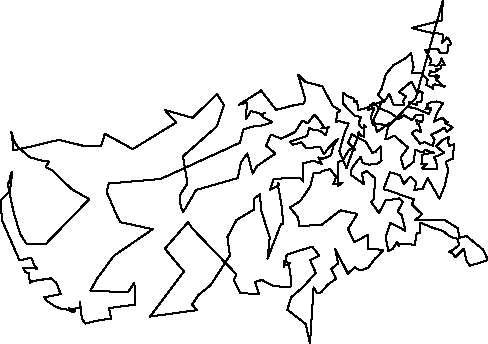 unitsize(0.001cm);
draw((7810,6053)--(7798,5709));
draw((7798,5709)--(7264,5575));
draw((7264,5575)--(7324,5560));
draw((7324,5560)--(7547,5503));
draw((7547,5503)--(7744,5476));
draw((7744,5476)--(7821,5457));
draw((7821,5457)--(7802,5317));
draw((7802,5317)--(7848,5358));
draw((7848,5358)--(7874,5405));
draw((7874,5405)--(7883,5408));
draw((7883,5408)--(7927,5365));
draw((7927,5365)--(7962,5287));
draw((7962,5287)--(7913,5280));
draw((7913,5280)--(7890,5130));
draw((7890,5130)--(7759,5143));
draw((7759,5143)--(7724,5210));
draw((7724,5210)--(7503,5191));
draw((7503,5191)--(7606,5009));
draw((7606,5009)--(7576,4915));
draw((7576,4915)--(7622,4917));
draw((7622,4917)--(7716,4909));
draw((7716,4909)--(7744,4933));
draw((7744,4933)--(7772,4989));
draw((7772,4989)--(7790,5038));
draw((7790,5038)--(7846,4923));
draw((7846,4923)--(7783,4912));
draw((7783,4912)--(7777,4869));
draw((7777,4869)--(7726,4833));
draw((7726,4833)--(7700,4854));
draw((7700,4854)--(7702,4815));
draw((7702,4815)--(7654,4795));
draw((7654,4795)--(7583,4813));
draw((7583,4813)--(7570,4741));
draw((7570,4741)--(7617,4724));
draw((7617,4724)--(7673,4718));
draw((7673,4718)--(7698,4745));
draw((7698,4745)--(7752,4721));
draw((7752,4721)--(7692,4666));
draw((7692,4666)--(7832,4542));
draw((7832,4542)--(7848,4546));
draw((7848,4546)--(7674,4579));
draw((7674,4579)--(7679,4581));
draw((7679,4581)--(7631,4573));
draw((7631,4573)--(7647,4504));
draw((7647,4504)--(7520,4572));
draw((7520,4572)--(7547,4664));
draw((7547,4664)--(7417,4788));
draw((7417,4788)--(7267,4779));
draw((7267,4779)--(7295,4887));
draw((7295,4887)--(7254,5129));
draw((7254,5129)--(7142,5032));
draw((7142,5032)--(6937,4917));
draw((6937,4917)--(6806,4755));
draw((6806,4755)--(6735,4509));
draw((6735,4509)--(6670,4401));
draw((6670,4401)--(6779,4273));
draw((6779,4273)--(6868,4418));
draw((6868,4418)--(6911,4296));
draw((6911,4296)--(6947,4209));
draw((6947,4209)--(7128,4215));
draw((7128,4215)--(7111,4288));
draw((7111,4288)--(7160,4370));
draw((7160,4370)--(7037,4446));
draw((7037,4446)--(7259,4630));
draw((7259,4630)--(7338,4481));
draw((7338,4481)--(7364,4427));
draw((7364,4427)--(7399,4467));
draw((7399,4467)--(7458,4428));
draw((7458,4428)--(7443,4375));
draw((7443,4375)--(7432,4265));
draw((7432,4265)--(7360,4275));
draw((7360,4275)--(7349,4219));
draw((7349,4219)--(7207,4270));
draw((7207,4270)--(7216,4180));
draw((7216,4180)--(7355,4151));
draw((7355,4151)--(7562,4058));
draw((7562,4058)--(7604,4146));
draw((7604,4146)--(7601,4171));
draw((7601,4171)--(7541,4141));
draw((7541,4141)--(7506,4138));
draw((7506,4138)--(7542,4198));
draw((7542,4198)--(7549,4208));
draw((7549,4208)--(7534,4227));
draw((7534,4227)--(7554,4236));
draw((7554,4236)--(7613,4275));
draw((7613,4275)--(7698,4279));
draw((7698,4279)--(7817,4252));
draw((7817,4252)--(7705,4065));
draw((7705,4065)--(7660,3924));
draw((7660,3924)--(7805,3991));
draw((7805,3991)--(7872,3922));
draw((7872,3922)--(7909,3912));
draw((7909,3912)--(7844,3902));
draw((7844,3902)--(7988,3820));
draw((7988,3820)--(7879,3743));
draw((7879,3743)--(7841,3818));
draw((7841,3818)--(7750,3760));
draw((7750,3760)--(7603,3690));
draw((7603,3690)--(7667,3608));
draw((7667,3608)--(7633,3499));
draw((7633,3499)--(7492,3560));
draw((7492,3560)--(7408,3534));
draw((7408,3534)--(7370,3588));
draw((7370,3588)--(7331,3634));
draw((7331,3634)--(7262,3725));
draw((7262,3725)--(7342,3775));
draw((7342,3775)--(7429,3737));
draw((7429,3737)--(7423,3776));
draw((7423,3776)--(7388,3879));
draw((7388,3879)--(7351,3877));
draw((7351,3877)--(7345,3951));
draw((7345,3951)--(7449,3911));
draw((7449,3911)--(7466,4037));
draw((7466,4037)--(7344,4046));
draw((7344,4046)--(7271,3948));
draw((7271,3948)--(7124,4039));
draw((7124,4039)--(7037,3965));
draw((7037,3965)--(6891,4075));
draw((6891,4075)--(6713,4154));
draw((6713,4154)--(6660,4193));
draw((6660,4193)--(6589,4256));
draw((6589,4256)--(6524,4207));
draw((6524,4207)--(6488,4128));
draw((6488,4128)--(6607,4173));
draw((6607,4173)--(6557,4047));
draw((6557,4047)--(6537,3982));
draw((6537,3982)--(6602,3920));
draw((6602,3920)--(6652,3742));
draw((6652,3742)--(6862,3892));
draw((6862,3892)--(6798,3610));
draw((6798,3610)--(6833,3618));
draw((6833,3618)--(6958,3678));
draw((6958,3678)--(7141,3514));
draw((7141,3514)--(7199,3469));
draw((7199,3469)--(7076,3302));
draw((7076,3302)--(7082,3235));
draw((7082,3235)--(7131,3081));
draw((7131,3081)--(7299,3219));
draw((7299,3219)--(7316,3360));
draw((7316,3360)--(7321,3429));
draw((7321,3429)--(7422,3390));
draw((7422,3390)--(7475,3388));
draw((7475,3388)--(7494,3430));
draw((7494,3430)--(7582,3396));
draw((7582,3396)--(7654,3377));
draw((7654,3377)--(7533,3358));
draw((7533,3358)--(7452,3339));
draw((7452,3339)--(7453,3229));
draw((7453,3229)--(7434,3173));
draw((7434,3173)--(7532,3175));
draw((7532,3175)--(7440,3100));
draw((7440,3100)--(7503,3086));
draw((7503,3086)--(7715,3086));
draw((7715,3086)--(7695,3220));
draw((7695,3220)--(7657,3301));
draw((7657,3301)--(7747,3329));
draw((7747,3329)--(7838,3375));
draw((7838,3375)--(7696,3486));
draw((7696,3486)--(7803,3598));
draw((7803,3598)--(7922,3655));
draw((7922,3655)--(7906,3580));
draw((7906,3580)--(7919,3496));
draw((7919,3496)--(8013,3523));
draw((8013,3523)--(8001,3418));
draw((8001,3418)--(7989,3271));
draw((7989,3271)--(7861,3216));
draw((7861,3216)--(7909,3080));
draw((7909,3080)--(7851,2809));
draw((7851,2809)--(7753,2564));
draw((7753,2564)--(7543,2929));
draw((7543,2929)--(7458,2741));
draw((7458,2741)--(7309,2717));
draw((7309,2717)--(7346,2858));
draw((7346,2858)--(7238,2957));
draw((7238,2957)--(7125,2823));
draw((7125,2823)--(7055,2981));
draw((7055,2981)--(6881,3029));
draw((6881,3029)--(6766,2732));
draw((6766,2732)--(6848,2712));
draw((6848,2712)--(7304,2550));
draw((7304,2550)--(7267,2466));
draw((7267,2466)--(7351,2376));
draw((7351,2376)--(7448,2291));
draw((7448,2291)--(7315,2181));
draw((7315,2181)--(7856,2181));
draw((7856,2181)--(8080,2039));
draw((8080,2039)--(8101,1876));
draw((8101,1876)--(8229,1905));
draw((8229,1905)--(8525,1664));
draw((8525,1664)--(8594,1510));
draw((8594,1510)--(8605,1479));
draw((8605,1479)--(8292,1383));
draw((8292,1383)--(8228,1471));
draw((8228,1471)--(8184,1685));
draw((8184,1685)--(8038,1535));
draw((8038,1535)--(7973,1606));
draw((7973,1606)--(7926,1627));
draw((7926,1627)--(7985,1657));
draw((7985,1657)--(8098,1746));
draw((8098,1746)--(8080,1835));
draw((8080,1835)--(8063,1860));
draw((8063,1860)--(7989,1876));
draw((7989,1876)--(7905,1921));
draw((7905,1921)--(7822,1992));
draw((7822,1992)--(7643,2048));
draw((7643,2048)--(7418,2139));
draw((7418,2139)--(7416,1953));
draw((7416,1953)--(7352,1952));
draw((7352,1952)--(7314,1739));
draw((7314,1739)--(7218,1773));
draw((7218,1773)--(7240,1762));
draw((7240,1762)--(7046,1757));
draw((7046,1757)--(7035,1733));
draw((7035,1733)--(7004,1805));
draw((7004,1805)--(6932,1683));
draw((6932,1683)--(6854,1640));
draw((6854,1640)--(6826,1774));
draw((6826,1774)--(6803,1886));
draw((6803,1886)--(6885,2138));
draw((6885,2138)--(7152,2000));
draw((7152,2000)--(7087,2274));
draw((7087,2274)--(7015,2333));
draw((7015,2333)--(7104,2510));
draw((7104,2510)--(7049,2570));
draw((7049,2570)--(6800,2532));
draw((6800,2532)--(6686,2312));
draw((6686,2312)--(6547,2506));
draw((6547,2506)--(6597,2563));
draw((6597,2563)--(6617,2928));
draw((6617,2928)--(6468,3050));
draw((6468,3050)--(6387,3008));
draw((6387,3008)--(6422,2820));
draw((6422,2820)--(6190,2985));
draw((6190,2985)--(6204,3099));
draw((6204,3099)--(6360,3301));
draw((6360,3301)--(6402,3190));
draw((6402,3190)--(6518,3165));
draw((6518,3165)--(6656,3181));
draw((6656,3181)--(6731,3234));
draw((6731,3234)--(6713,3488));
draw((6713,3488)--(6623,3389));
draw((6623,3389)--(6570,3371));
draw((6570,3371)--(6453,3567));
draw((6453,3567)--(6207,3700));
draw((6207,3700)--(6140,3558));
draw((6140,3558)--(6265,3426));
draw((6265,3426)--(6235,3471));
draw((6235,3471)--(6148,3413));
draw((6148,3413)--(6050,3242));
draw((6050,3242)--(5960,3207));
draw((5960,3207)--(5963,2789));
draw((5963,2789)--(6044,2848));
draw((6044,2848)--(5881,2817));
draw((5881,2817)--(5930,2948));
draw((5930,2948)--(5821,3086));
draw((5821,3086)--(5677,3049));
draw((5677,3049)--(5650,3023));
draw((5650,3023)--(5531,3011));
draw((5531,3011)--(5470,2774));
draw((5470,2774)--(5296,2520));
draw((5296,2520)--(5117,2409));
draw((5117,2409)--(5260,2230));
draw((5260,2230)--(5277,2078));
draw((5277,2078)--(5681,2109));
draw((5681,2109)--(6007,2359));
draw((6007,2359)--(6307,2295));
draw((6307,2295)--(6139,2032));
draw((6139,2032)--(6252,1795));
draw((6252,1795)--(6493,1931));
draw((6493,1931)--(6496,1678));
draw((6496,1678)--(6765,1663));
draw((6765,1663)--(6651,1534));
draw((6651,1534)--(6621,1513));
draw((6621,1513)--(6494,1347));
draw((6494,1347)--(6379,1302));
draw((6379,1302)--(6378,1314));
draw((6378,1314)--(6359,1298));
draw((6359,1298)--(6258,1354));
draw((6258,1354)--(6136,1243));
draw((6136,1243)--(5914,1682));
draw((5914,1682)--(5964,1421));
draw((5964,1421)--(5840,1325));
draw((5840,1325)--(5930,1151));
draw((5930,1151)--(5788,1053));
draw((5788,1053)--(5666,914));
draw((5666,914)--(5596,892));
draw((5596,892)--(5532,998));
draw((5532,998)--(5469,10));
draw((5469,10)--(5393,355));
draw((5393,355)--(5070,605));
draw((5070,605)--(5136,825));
draw((5136,825)--(5344,1003));
draw((5344,1003)--(5571,1255));
draw((5571,1255)--(5472,1482));
draw((5472,1482)--(5637,1558));
draw((5637,1558)--(5506,1719));
draw((5506,1719)--(5060,1577));
draw((5060,1577)--(5010,1351));
draw((5010,1351)--(5005,1458));
draw((5005,1458)--(5114,1430));
draw((5114,1430)--(5068,1390));
draw((5068,1390)--(5098,1394));
draw((5098,1394)--(5139,1124));
draw((5139,1124)--(5140,1018));
draw((5140,1018)--(5069,998));
draw((5069,998)--(4805,1033));
draw((4805,1033)--(4619,1132));
draw((4619,1132)--(4500,1093));
draw((4500,1093)--(4569,886));
draw((4569,886)--(4244,896));
draw((4244,896)--(4125,1125));
draw((4125,1125)--(4170,1232));
draw((4170,1232)--(3390,2043));
draw((3390,2043)--(3319,2151));
draw((3319,2151)--(2908,1681));
draw((2908,1681)--(3245,1281));
draw((3245,1281)--(2647,485));
draw((2647,485)--(3477,599));
draw((3477,599)--(3390,698));
draw((3390,698)--(3499,863));
draw((3499,863)--(3719,1043));
draw((3719,1043)--(4056,1564));
draw((4056,1564)--(4012,1886));
draw((4012,1886)--(4174,2190));
draw((4174,2190)--(4488,2378));
draw((4488,2378)--(4476,2555));
draw((4476,2555)--(4584,2643));
draw((4584,2643)--(4612,2341));
draw((4612,2341)--(4759,1883));
draw((4759,1883)--(4719,1504));
draw((4719,1504)--(4959,2123));
draw((4959,2123)--(4996,2115));
draw((4996,2115)--(4973,2406));
draw((4973,2406)--(4898,2840));
draw((4898,2840)--(4929,2803));
draw((4929,2803)--(4763,2720));
draw((4763,2720)--(4831,2917));
draw((4831,2917)--(5291,2929));
draw((5291,2929)--(5350,2867));
draw((5350,2867)--(5342,3188));
draw((5342,3188)--(5539,3235));
draw((5539,3235)--(5679,3171));
draw((5679,3171)--(5619,3291));
draw((5619,3291)--(5697,3269));
draw((5697,3269)--(5841,3328));
draw((5841,3328)--(5887,3508));
draw((5887,3508)--(5965,3624));
draw((5965,3624)--(5796,3459));
draw((5796,3459)--(5719,3352));
draw((5719,3352)--(5649,3472));
draw((5649,3472)--(5540,3468));
draw((5540,3468)--(5400,3461));
draw((5400,3461)--(5315,3557));
draw((5315,3557)--(5316,3554));
draw((5316,3554)--(5160,3517));
draw((5160,3517)--(5111,3569));
draw((5111,3569)--(5417,3673));
draw((5417,3673)--(5457,3808));
draw((5457,3808)--(5541,3769));
draw((5541,3769)--(5621,3768));
draw((5621,3768)--(5678,3742));
draw((5678,3742)--(5751,3681));
draw((5751,3681)--(5778,3813));
draw((5778,3813)--(5803,3824));
draw((5803,3824)--(5671,3807));
draw((5671,3807)--(5720,3823));
draw((5720,3823)--(5706,3844));
draw((5706,3844)--(5597,3993));
draw((5597,3993)--(5543,4042));
draw((5543,4042)--(5427,3894));
draw((5427,3894)--(5336,3943));
draw((5336,3943)--(5207,3742));
draw((5207,3742)--(4965,3622));
draw((4965,3622)--(4780,3694));
draw((4780,3694)--(4694,3502));
draw((4694,3502)--(4857,3359));
draw((4857,3359)--(4537,3143));
draw((4537,3143)--(4458,3007));
draw((4458,3007)--(4364,3362));
draw((4364,3362)--(4252,3206));
draw((4252,3206)--(4196,2929));
draw((4196,2929)--(3461,2718));
draw((3461,2718)--(3233,2329));
draw((3233,2329)--(3189,2411));
draw((3189,2411)--(3174,2627));
draw((3174,2627)--(3307,2833));
draw((3307,2833)--(3229,3312));
draw((3229,3312)--(3824,3838));
draw((3824,3838)--(3950,4215));
draw((3950,4215)--(3832,4410));
draw((3832,4410)--(3396,3990));
draw((3396,3990)--(2906,4131));
draw((2906,4131)--(3108,3908));
draw((3108,3908)--(2342,3439));
draw((2342,3439)--(1851,3710));
draw((1851,3710)--(1784,3494));
draw((1784,3494)--(1482,3494));
draw((1482,3494)--(1047,3602));
draw((1047,3602)--(952,3583));
draw((952,3583)--(536,3481));
draw((536,3481)--(226,3415));
draw((226,3415)--(236,3494));
draw((236,3494)--(199,3743));
draw((199,3743)--(250,3578));
draw((250,3578)--(317,3476));
draw((317,3476)--(525,3297));
draw((525,3297)--(741,3235));
draw((741,3235)--(863,3219));
draw((863,3219)--(806,3123));
draw((806,3123)--(920,3065));
draw((920,3065)--(1263,2734));
draw((1263,2734)--(1575,2555));
draw((1575,2555)--(809,1766));
draw((809,1766)--(464,1773));
draw((464,1773)--(354,1950));
draw((354,1950)--(240,2327));
draw((240,2327)--(141,2814));
draw((141,2814)--(174,2901));
draw((174,2901)--(197,3021));
draw((197,3021)--(218,3031));
draw((218,3031)--(178,2702));
draw((178,2702)--(10,2537));
draw((10,2537)--(36,2185));
draw((36,2185)--(345,1476));
draw((345,1476)--(552,1526));
draw((552,1526)--(602,1395));
draw((602,1395)--(659,1331));
draw((659,1331)--(437,1344));
draw((437,1344)--(413,1338));
draw((413,1338)--(450,1274));
draw((450,1274)--(478,1256));
draw((478,1256)--(489,1254));
draw((489,1254)--(513,1247));
draw((513,1247)--(527,1077));
draw((527,1077)--(572,1108));
draw((572,1108)--(893,1161));
draw((893,1161)--(993,1084));
draw((993,1084)--(1072,883));
draw((1072,883)--(783,825));
draw((783,825)--(834,757));
draw((834,757)--(982,659));
draw((982,659)--(1082,625));
draw((1082,625)--(1212,603));
draw((1212,603)--(1253,580));
draw((1253,580)--(1254,617));
draw((1254,617)--(1276,559));
draw((1276,559)--(1322,580));
draw((1322,580)--(1213,633));
draw((1213,633)--(1249,600));
draw((1249,600)--(1361,637));
draw((1361,637)--(1415,628));
draw((1415,628)--(1406,750));
draw((1406,750)--(1422,658));
draw((1422,658)--(1443,459));
draw((1443,459)--(1503,362));
draw((1503,362)--(1790,429));
draw((1790,429)--(1961,445));
draw((1961,445)--(1926,636));
draw((1926,636)--(2384,695));
draw((2384,695)--(2372,1084));
draw((2372,1084)--(2260,913));
draw((2260,913)--(1595,942));
draw((1595,942)--(1721,1165));
draw((1721,1165)--(2011,1558));
draw((2011,1558)--(2694,2026));
draw((2694,2026)--(2126,2150));
draw((2126,2150)--(2067,2254));
draw((2067,2254)--(1882,2684));
draw((1882,2684)--(1918,2832));
draw((1918,2832)--(2835,2912));
draw((2835,2912)--(4232,3551));
draw((4232,3551)--(4293,3788));
draw((4293,3788)--(4496,3844));
draw((4496,3844)--(4574,3843));
draw((4574,3843)--(4694,3877));
draw((4694,3877)--(4806,3914));
draw((4806,3914)--(4655,3992));
draw((4655,3992)--(4607,4049));
draw((4607,4049)--(4679,4084));
draw((4679,4084)--(4634,4054));
draw((4634,4054)--(4427,4109));
draw((4427,4109)--(4342,3966));
draw((4342,3966)--(4354,4262));
draw((4354,4262)--(4217,4224));
draw((4217,4224)--(4606,4468));
draw((4606,4468)--(4602,4478));
draw((4602,4478)--(4871,4132));
draw((4871,4132)--(5168,4208));
draw((5168,4208)--(5356,4241));
draw((5356,4241)--(5385,4318));
draw((5385,4318)--(5259,4751));
draw((5259,4751)--(5387,4623));
draw((5387,4623)--(5685,4546));
draw((5685,4546)--(5871,4202));
draw((5871,4202)--(6008,4117));
draw((6008,4117)--(5955,4081));
draw((5955,4081)--(5926,3912));
draw((5926,3912)--(5964,3935));
draw((5964,3935)--(6150,3888));
draw((6150,3888)--(6120,3821));
draw((6120,3821)--(6069,3695));
draw((6069,3695)--(5987,3402));
draw((5987,3402)--(6113,3101));
draw((6113,3101)--(6317,3673));
draw((6317,3673)--(6327,3745));
draw((6327,3745)--(6365,3679));
draw((6365,3679)--(6426,3656));
draw((6426,3656)--(6427,3717));
draw((6427,3717)--(6425,3867));
draw((6425,3867)--(6454,3821));
draw((6454,3821)--(6376,3819));
draw((6376,3819)--(6340,3870));
draw((6340,3870)--(6333,3909));
draw((6333,3909)--(6366,4002));
draw((6366,4002)--(6259,4030));
draw((6259,4030)--(6123,4167));
draw((6123,4167)--(6051,4246));
draw((6051,4246)--(6058,4426));
draw((6058,4426)--(6139,4369));
draw((6139,4369)--(6237,4332));
draw((6237,4332)--(6241,4268));
draw((6241,4268)--(6304,4294));
draw((6304,4294)--(6312,4126));
draw((6312,4126)--(6450,4160));
draw((6450,4160)--(6740,4282));
draw((6740,4282)--(6603,3982));
draw((6603,3982)--(6567,3922));
draw((6567,3922)--(6577,3858));
draw((6577,3858)--(6621,3891));
draw((6621,3891)--(6864,3854));
draw((6864,3854)--(7333,4335));
draw((7333,4335)--(7810,6053));

